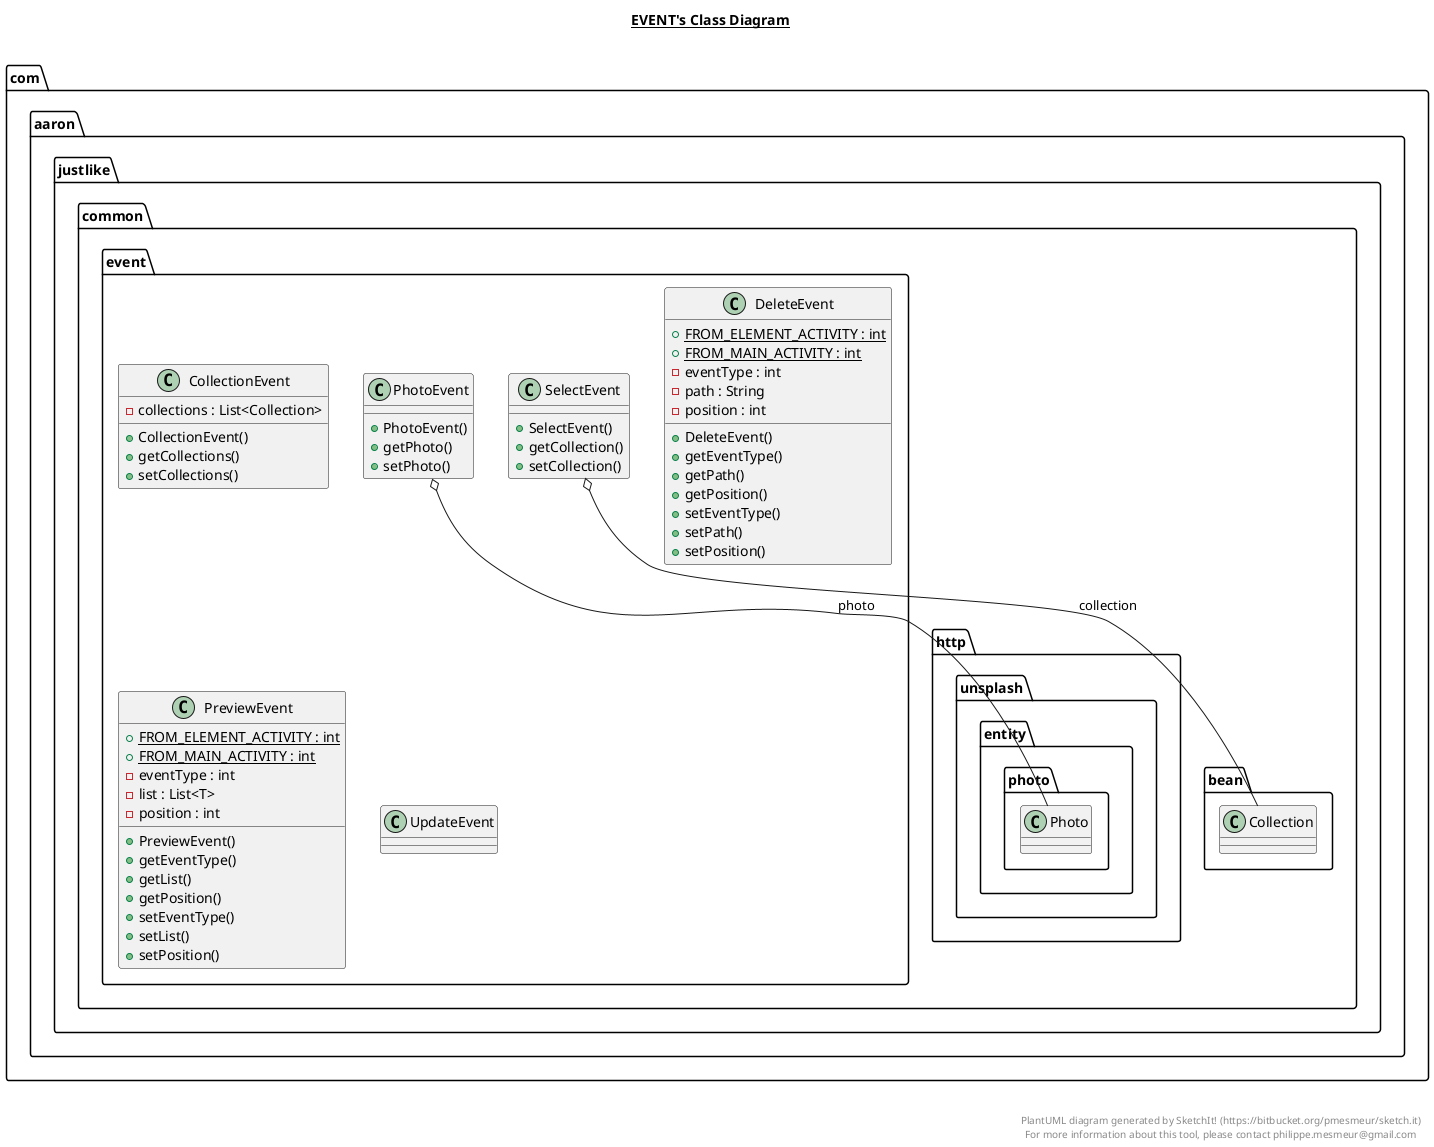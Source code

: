 @startuml

title __EVENT's Class Diagram__\n

  namespace com.aaron.justlike {
    namespace common {
      namespace event {
        class com.aaron.justlike.common.event.CollectionEvent {
            - collections : List<Collection>
            + CollectionEvent()
            + getCollections()
            + setCollections()
        }
      }
    }
  }
  

  namespace com.aaron.justlike {
    namespace common {
      namespace event {
        class com.aaron.justlike.common.event.DeleteEvent {
            {static} + FROM_ELEMENT_ACTIVITY : int
            {static} + FROM_MAIN_ACTIVITY : int
            - eventType : int
            - path : String
            - position : int
            + DeleteEvent()
            + getEventType()
            + getPath()
            + getPosition()
            + setEventType()
            + setPath()
            + setPosition()
        }
      }
    }
  }
  

  namespace com.aaron.justlike {
    namespace common {
      namespace event {
        class com.aaron.justlike.common.event.PhotoEvent {
            + PhotoEvent()
            + getPhoto()
            + setPhoto()
        }
      }
    }
  }
  

  namespace com.aaron.justlike {
    namespace common {
      namespace event {
        class com.aaron.justlike.common.event.PreviewEvent {
            {static} + FROM_ELEMENT_ACTIVITY : int
            {static} + FROM_MAIN_ACTIVITY : int
            - eventType : int
            - list : List<T>
            - position : int
            + PreviewEvent()
            + getEventType()
            + getList()
            + getPosition()
            + setEventType()
            + setList()
            + setPosition()
        }
      }
    }
  }
  

  namespace com.aaron.justlike {
    namespace common {
      namespace event {
        class com.aaron.justlike.common.event.SelectEvent {
            + SelectEvent()
            + getCollection()
            + setCollection()
        }
      }
    }
  }
  

  namespace com.aaron.justlike {
    namespace common {
      namespace event {
        class com.aaron.justlike.common.event.UpdateEvent {
        }
      }
    }
  }
  

  com.aaron.justlike.common.event.PhotoEvent o-- com.aaron.justlike.common.http.unsplash.entity.photo.Photo : photo
  com.aaron.justlike.common.event.SelectEvent o-- com.aaron.justlike.common.bean.Collection : collection


right footer


PlantUML diagram generated by SketchIt! (https://bitbucket.org/pmesmeur/sketch.it)
For more information about this tool, please contact philippe.mesmeur@gmail.com
endfooter

@enduml
